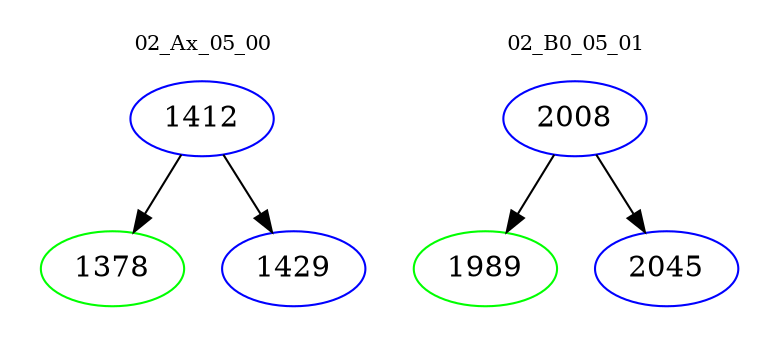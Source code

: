digraph{
subgraph cluster_0 {
color = white
label = "02_Ax_05_00";
fontsize=10;
T0_1412 [label="1412", color="blue"]
T0_1412 -> T0_1378 [color="black"]
T0_1378 [label="1378", color="green"]
T0_1412 -> T0_1429 [color="black"]
T0_1429 [label="1429", color="blue"]
}
subgraph cluster_1 {
color = white
label = "02_B0_05_01";
fontsize=10;
T1_2008 [label="2008", color="blue"]
T1_2008 -> T1_1989 [color="black"]
T1_1989 [label="1989", color="green"]
T1_2008 -> T1_2045 [color="black"]
T1_2045 [label="2045", color="blue"]
}
}

